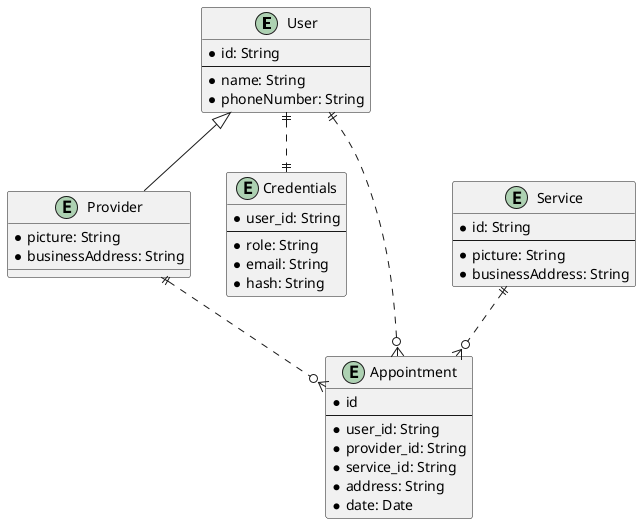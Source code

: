 @startuml

entity User {
  * id: String
  --
  * name: String
  * phoneNumber: String
}

entity Provider {
  * picture: String
  * businessAddress: String
}

entity Service {
  * id: String
  --
  * picture: String
  * businessAddress: String
}

entity Credentials {
  * user_id: String
  --
  * role: String
  * email: String
  * hash: String
}

entity Appointment {
  * id
  --
  * user_id: String
  * provider_id: String
  * service_id: String
  * address: String
  * date: Date
}

User ||..o{ Appointment
Provider ||..o{ Appointment
Service ||..o{ Appointment
User <|-- Provider
User ||..|| Credentials

@enduml
